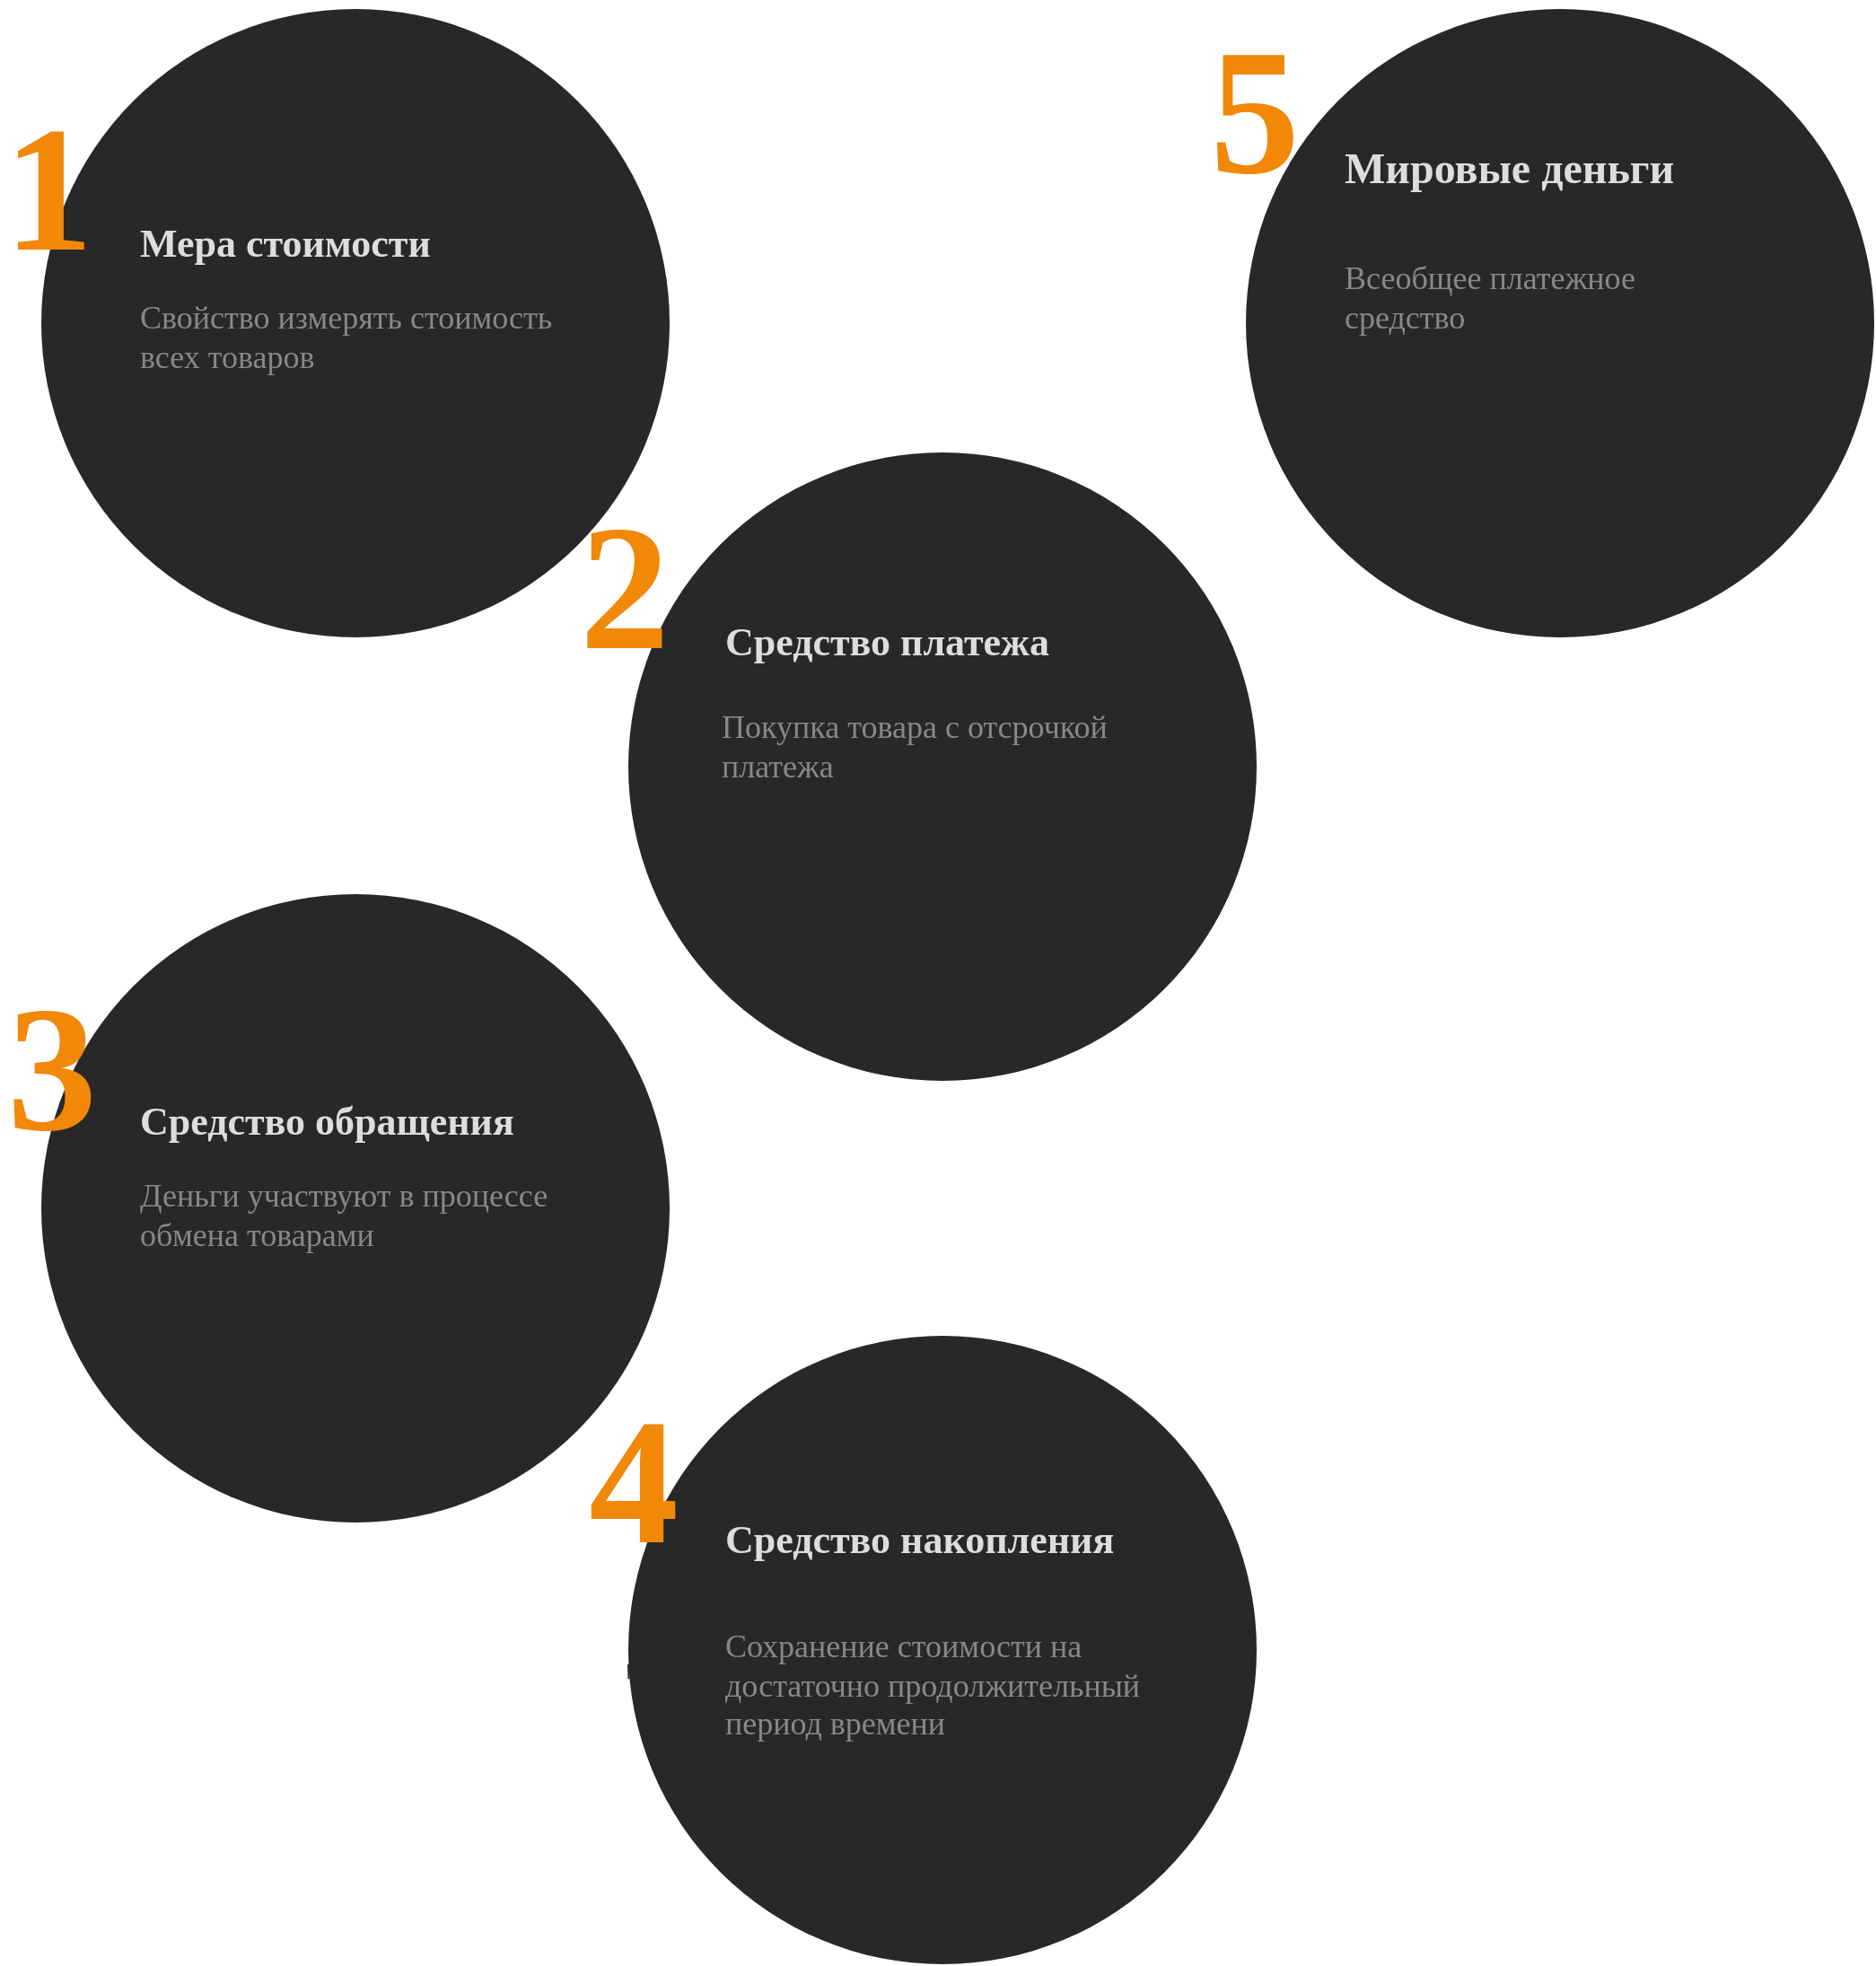 <mxfile version="21.2.9" type="github">
  <diagram id="6a731a19-8d31-9384-78a2-239565b7b9f0" name="Page-1">
    <mxGraphModel dx="1222" dy="1056" grid="1" gridSize="10" guides="1" tooltips="1" connect="1" arrows="1" fold="1" page="1" pageScale="1" pageWidth="827" pageHeight="1169" background="none" math="0" shadow="0">
      <root>
        <mxCell id="0" />
        <mxCell id="1" parent="0" />
        <mxCell id="980" value="" style="ellipse;whiteSpace=wrap;html=1;fontFamily=Verdana;fontSize=16;fontColor=#DDDDDD;strokeColor=none;fillColor=#282828;" parent="1" vertex="1">
          <mxGeometry x="896" y="271" width="350" height="350" as="geometry" />
        </mxCell>
        <mxCell id="981" value="" style="ellipse;whiteSpace=wrap;html=1;fontFamily=Verdana;fontSize=16;fontColor=#DDDDDD;strokeColor=none;fillColor=#282828;" parent="1" vertex="1">
          <mxGeometry x="896" y="764" width="350" height="350" as="geometry" />
        </mxCell>
        <mxCell id="982" value="" style="ellipse;whiteSpace=wrap;html=1;fontFamily=Verdana;fontSize=16;fontColor=#DDDDDD;strokeColor=none;fillColor=#282828;" parent="1" vertex="1">
          <mxGeometry x="1567" y="271" width="350" height="350" as="geometry" />
        </mxCell>
        <mxCell id="983" value="" style="ellipse;whiteSpace=wrap;html=1;fontFamily=Verdana;fontSize=16;fontColor=#DDDDDD;strokeColor=none;fillColor=#282828;" parent="1" vertex="1">
          <mxGeometry x="1223" y="1010" width="350" height="350" as="geometry" />
        </mxCell>
        <mxCell id="984" value="" style="ellipse;whiteSpace=wrap;html=1;fontFamily=Verdana;fontSize=16;fontColor=#DDDDDD;strokeColor=none;fillColor=#282828;" parent="1" vertex="1">
          <mxGeometry x="1223" y="518" width="350" height="350" as="geometry" />
        </mxCell>
        <mxCell id="985" value="Мера стоимости" style="text;html=1;resizable=0;points=[];autosize=1;align=left;verticalAlign=top;spacingTop=-4;fontSize=22;fontFamily=Verdana;fontColor=#DDDDDD;fontStyle=1" parent="1" vertex="1">
          <mxGeometry x="949.0" y="386" width="230" height="30" as="geometry" />
        </mxCell>
        <mxCell id="986" value="1&amp;nbsp;" style="text;html=1;resizable=0;points=[];autosize=1;align=left;verticalAlign=top;spacingTop=-4;fontSize=100;fontFamily=Verdana;fontColor=#F18808;fontStyle=1" parent="1" vertex="1">
          <mxGeometry x="873" y="309" width="110" height="120" as="geometry" />
        </mxCell>
        <mxCell id="987" value="2" style="text;html=1;resizable=0;points=[];autosize=1;align=left;verticalAlign=top;spacingTop=-4;fontSize=100;fontFamily=Verdana;fontColor=#F18808;fontStyle=1" parent="1" vertex="1">
          <mxGeometry x="1194" y="531" width="74" height="120" as="geometry" />
        </mxCell>
        <mxCell id="988" value="3" style="text;html=1;resizable=0;points=[];autosize=1;align=left;verticalAlign=top;spacingTop=-4;fontSize=100;fontFamily=Verdana;fontColor=#F18808;fontStyle=1" parent="1" vertex="1">
          <mxGeometry x="875" y="799" width="74" height="120" as="geometry" />
        </mxCell>
        <mxCell id="989" value="4" style="text;html=1;resizable=0;points=[];autosize=1;align=left;verticalAlign=top;spacingTop=-4;fontSize=100;fontFamily=Verdana;fontColor=#F18808;fontStyle=1" parent="1" vertex="1">
          <mxGeometry x="1199" y="1029" width="74" height="120" as="geometry" />
        </mxCell>
        <mxCell id="990" value="5" style="text;html=1;resizable=0;points=[];autosize=1;align=left;verticalAlign=top;spacingTop=-4;fontSize=100;fontFamily=Verdana;fontColor=#F18808;fontStyle=1" parent="1" vertex="1">
          <mxGeometry x="1545" y="266" width="74" height="120" as="geometry" />
        </mxCell>
        <mxCell id="994" value="&lt;div style=&quot;line-height: 150%; font-size: 22px;&quot;&gt;Средство платежа&lt;/div&gt;" style="text;html=1;resizable=0;points=[];autosize=1;align=left;verticalAlign=top;spacingTop=-4;fontSize=22;fontFamily=Verdana;fontColor=#DDDDDD;fontStyle=1" parent="1" vertex="1">
          <mxGeometry x="1275" y="604" width="260" height="40" as="geometry" />
        </mxCell>
        <mxCell id="995" value="Средство обращения" style="text;html=1;resizable=0;points=[];autosize=1;align=left;verticalAlign=top;spacingTop=-4;fontSize=22;fontFamily=Verdana;fontColor=#DDDDDD;fontStyle=1" parent="1" vertex="1">
          <mxGeometry x="949.0" y="875" width="290" height="30" as="geometry" />
        </mxCell>
        <mxCell id="996" value="&lt;div style=&quot;line-height: 150%&quot;&gt;&lt;font style=&quot;font-size: 22px;&quot;&gt;Средство накопления&lt;/font&gt;&lt;/div&gt;" style="text;html=1;resizable=0;points=[];autosize=1;align=left;verticalAlign=top;spacingTop=-4;fontSize=24;fontFamily=Verdana;fontColor=#DDDDDD;fontStyle=1" parent="1" vertex="1">
          <mxGeometry x="1275" y="1102" width="300" height="40" as="geometry" />
        </mxCell>
        <mxCell id="997" value="&lt;div style=&quot;line-height: 150%&quot;&gt;Мировые деньги&lt;/div&gt;" style="text;html=1;resizable=0;points=[];autosize=1;align=left;verticalAlign=top;spacingTop=-4;fontSize=24;fontFamily=Verdana;fontColor=#DDDDDD;fontStyle=1" parent="1" vertex="1">
          <mxGeometry x="1620" y="339" width="260" height="40" as="geometry" />
        </mxCell>
        <mxCell id="998" value="Свойство измерять стоимость&lt;br style=&quot;font-size: 18px;&quot;&gt;всех товаров" style="text;html=1;resizable=0;points=[];autosize=1;align=left;verticalAlign=top;spacingTop=-4;fontSize=18;fontColor=#888888;fontFamily=Verdana;" parent="1" vertex="1">
          <mxGeometry x="949" y="430" width="300" height="50" as="geometry" />
        </mxCell>
        <mxCell id="999" value="&lt;div style=&quot;font-size: 18px;&quot;&gt;Покупка товара с отсрочкой&lt;/div&gt;&lt;div style=&quot;font-size: 18px;&quot;&gt;платежа&lt;/div&gt;" style="text;html=1;resizable=0;points=[];autosize=1;align=left;verticalAlign=top;spacingTop=-4;fontSize=18;fontColor=#888888;fontFamily=Verdana;" parent="1" vertex="1">
          <mxGeometry x="1273" y="658" width="290" height="50" as="geometry" />
        </mxCell>
        <mxCell id="1002" value="Деньги участвуют в процессе&lt;br style=&quot;font-size: 18px;&quot;&gt;обмена товарами" style="text;html=1;resizable=0;points=[];autosize=1;align=left;verticalAlign=top;spacingTop=-4;fontSize=18;fontColor=#888888;fontFamily=Verdana;" parent="1" vertex="1">
          <mxGeometry x="949" y="919" width="300" height="50" as="geometry" />
        </mxCell>
        <mxCell id="1003" value="&lt;div style=&quot;border-color: var(--border-color); font-size: 18px;&quot;&gt;Сохранение стоимости на&lt;/div&gt;&lt;div style=&quot;border-color: var(--border-color); font-size: 18px;&quot;&gt;достаточно продолжительный&lt;/div&gt;&lt;div style=&quot;border-color: var(--border-color); font-size: 18px;&quot;&gt;период времени&lt;/div&gt;" style="text;html=1;resizable=0;points=[];autosize=1;align=left;verticalAlign=top;spacingTop=-4;fontSize=18;fontColor=#888888;fontFamily=Verdana;" parent="1" vertex="1">
          <mxGeometry x="1275" y="1170" width="310" height="70" as="geometry" />
        </mxCell>
        <mxCell id="1004" value="Всеобщее платежное&lt;br&gt;средство" style="text;html=1;resizable=0;points=[];autosize=1;align=left;verticalAlign=top;spacingTop=-4;fontSize=18;fontColor=#888888;fontFamily=Verdana;" parent="1" vertex="1">
          <mxGeometry x="1620" y="408" width="220" height="50" as="geometry" />
        </mxCell>
        <mxCell id="1036" value="" style="whiteSpace=wrap;html=1;dashed=1;strokeColor=none;strokeWidth=1;fillColor=#282828;fontFamily=Verdana;fontSize=16;fontColor=#DDDDDD;" parent="1" vertex="1">
          <mxGeometry x="1906" y="430" width="8" height="8" as="geometry" />
        </mxCell>
        <mxCell id="1038" value="" style="whiteSpace=wrap;html=1;dashed=1;strokeColor=none;strokeWidth=1;fillColor=#282828;fontFamily=Verdana;fontSize=16;fontColor=#DDDDDD;" parent="1" vertex="1">
          <mxGeometry x="1906" y="441" width="8" height="8" as="geometry" />
        </mxCell>
        <mxCell id="1039" value="" style="whiteSpace=wrap;html=1;dashed=1;strokeColor=none;strokeWidth=1;fillColor=#282828;fontFamily=Verdana;fontSize=16;fontColor=#DDDDDD;" parent="1" vertex="1">
          <mxGeometry x="1906" y="452" width="8" height="8" as="geometry" />
        </mxCell>
        <mxCell id="1045" value="" style="endArrow=none;html=1;strokeColor=#282828;strokeWidth=3;fontFamily=Verdana;fontSize=16;fontColor=#DDDDDD;endFill=0;" parent="1" edge="1">
          <mxGeometry x="1223" y="392" width="50" height="50" as="geometry">
            <mxPoint x="1222" y="392" as="sourcePoint" />
            <mxPoint x="1234" y="392" as="targetPoint" />
          </mxGeometry>
        </mxCell>
        <mxCell id="1056" value="" style="endArrow=none;html=1;strokeColor=#282828;strokeWidth=1;fontFamily=Verdana;fontSize=16;fontColor=#DDDDDD;endFill=0;" parent="1" edge="1">
          <mxGeometry width="50" height="50" relative="1" as="geometry">
            <mxPoint x="1223" y="1193" as="sourcePoint" />
            <mxPoint x="1223.24" y="1201.158" as="targetPoint" />
          </mxGeometry>
        </mxCell>
      </root>
    </mxGraphModel>
  </diagram>
</mxfile>
